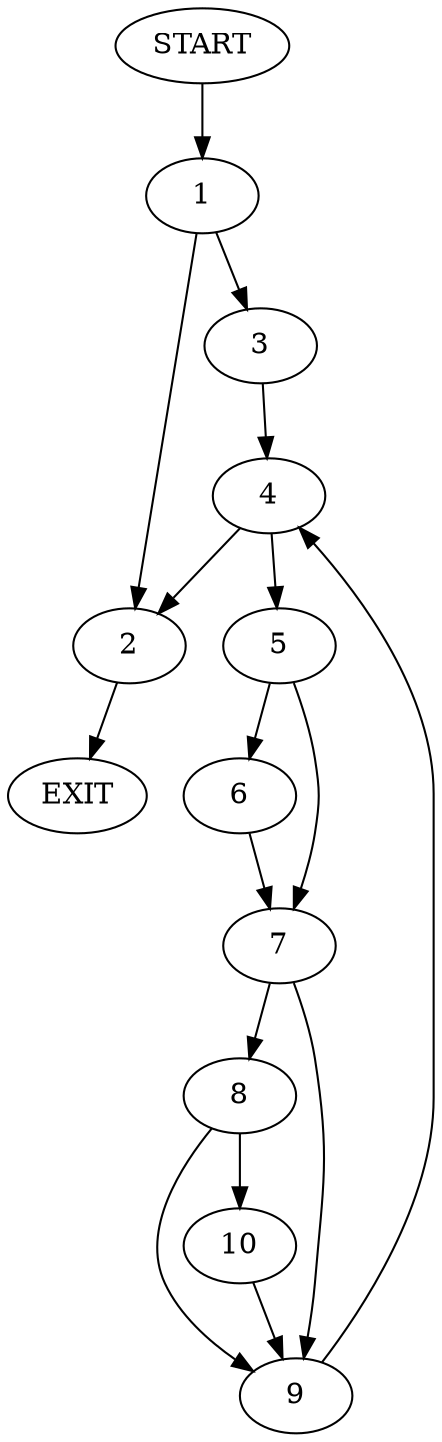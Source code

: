 digraph {
0 [label="START"]
11 [label="EXIT"]
0 -> 1
1 -> 2
1 -> 3
2 -> 11
3 -> 4
4 -> 2
4 -> 5
5 -> 6
5 -> 7
6 -> 7
7 -> 8
7 -> 9
8 -> 9
8 -> 10
9 -> 4
10 -> 9
}
